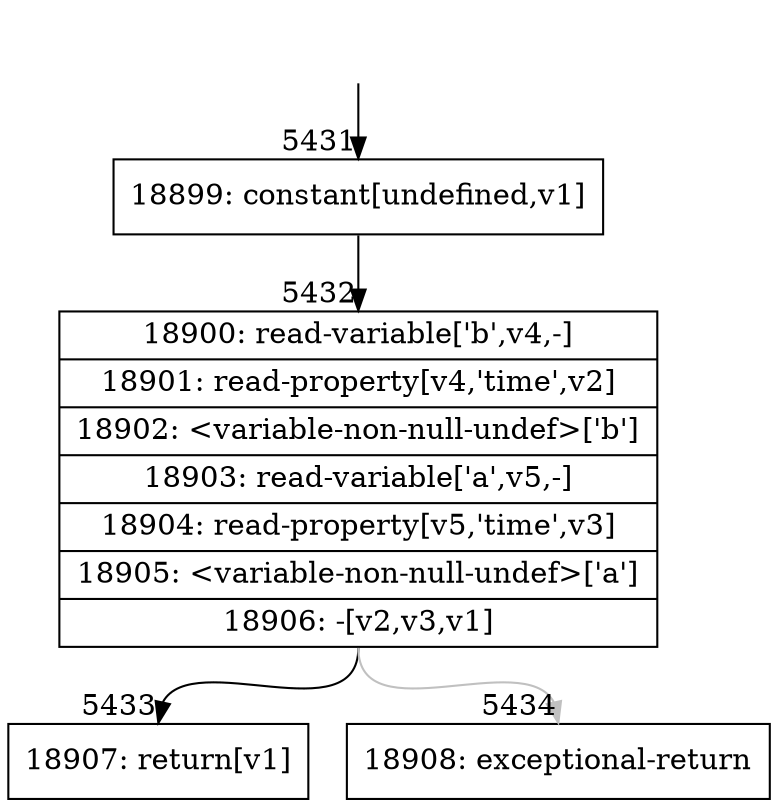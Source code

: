 digraph {
rankdir="TD"
BB_entry368[shape=none,label=""];
BB_entry368 -> BB5431 [tailport=s, headport=n, headlabel="    5431"]
BB5431 [shape=record label="{18899: constant[undefined,v1]}" ] 
BB5431 -> BB5432 [tailport=s, headport=n, headlabel="      5432"]
BB5432 [shape=record label="{18900: read-variable['b',v4,-]|18901: read-property[v4,'time',v2]|18902: \<variable-non-null-undef\>['b']|18903: read-variable['a',v5,-]|18904: read-property[v5,'time',v3]|18905: \<variable-non-null-undef\>['a']|18906: -[v2,v3,v1]}" ] 
BB5432 -> BB5433 [tailport=s, headport=n, headlabel="      5433"]
BB5432 -> BB5434 [tailport=s, headport=n, color=gray, headlabel="      5434"]
BB5433 [shape=record label="{18907: return[v1]}" ] 
BB5434 [shape=record label="{18908: exceptional-return}" ] 
//#$~ 9759
}
